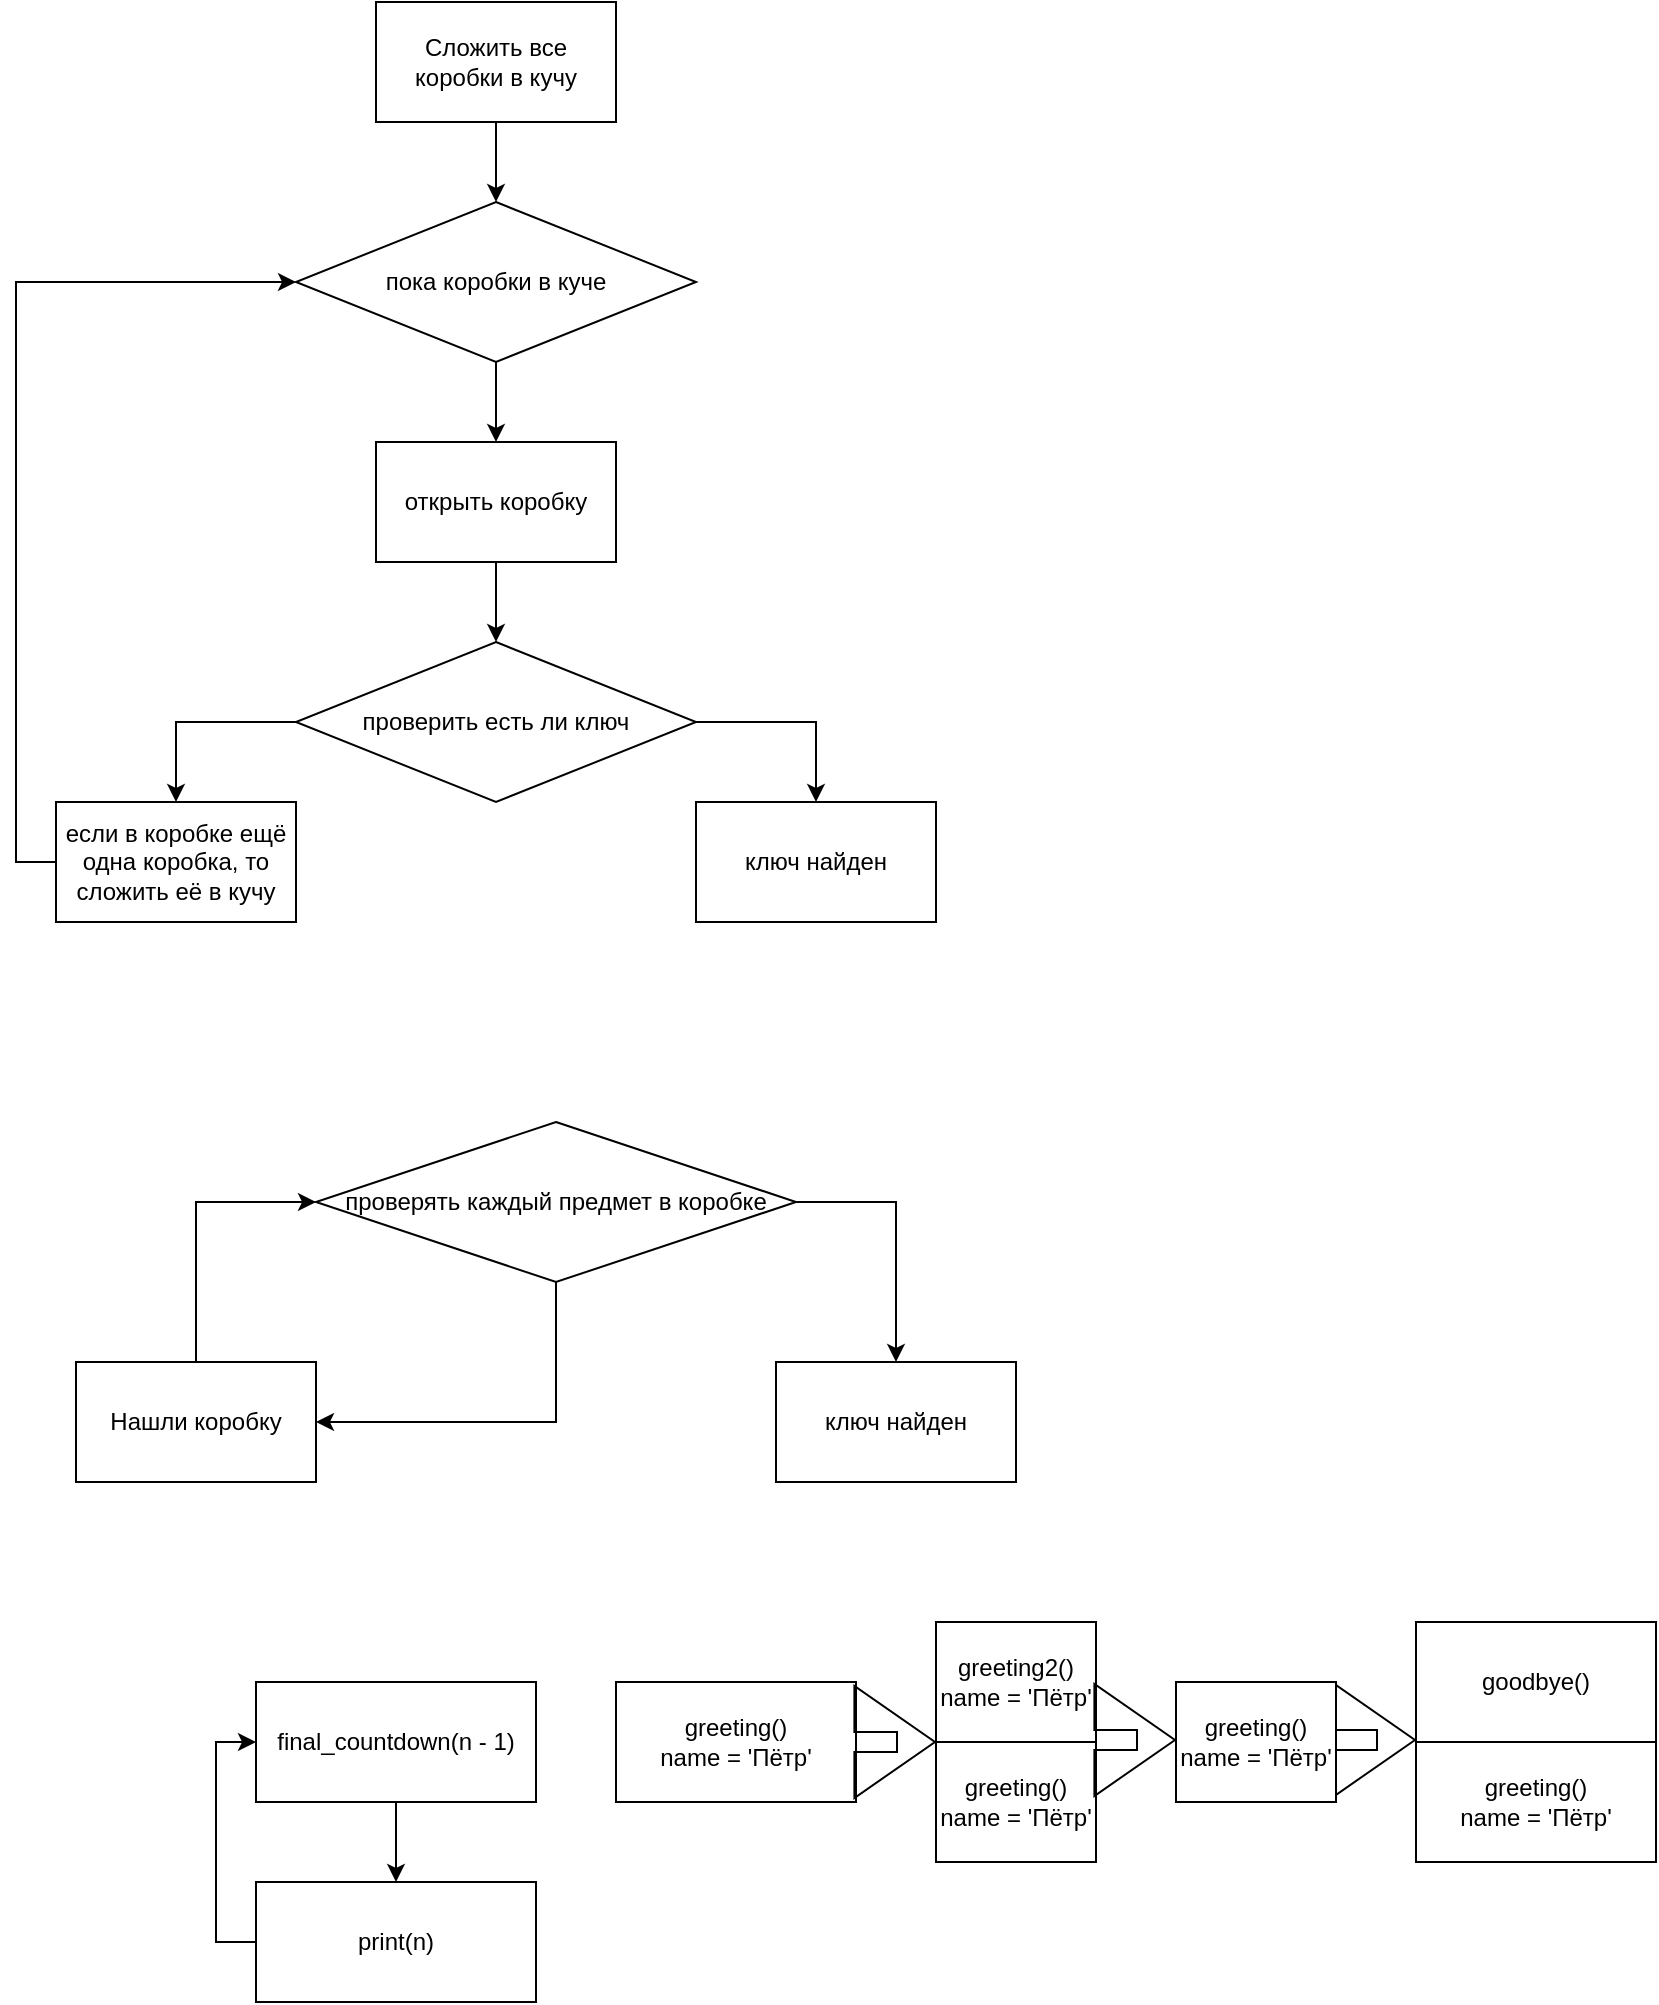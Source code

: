 <mxfile version="24.1.0" type="github">
  <diagram name="Страница — 1" id="tHdYpgybZVhcoXe7FhwP">
    <mxGraphModel dx="1435" dy="743" grid="1" gridSize="10" guides="1" tooltips="1" connect="1" arrows="1" fold="1" page="1" pageScale="1" pageWidth="827" pageHeight="1169" math="0" shadow="0">
      <root>
        <mxCell id="0" />
        <mxCell id="1" parent="0" />
        <mxCell id="ejNz4gjbycefuItpM3Nw-11" value="" style="edgeStyle=orthogonalEdgeStyle;rounded=0;orthogonalLoop=1;jettySize=auto;html=1;" edge="1" parent="1" source="ejNz4gjbycefuItpM3Nw-1" target="ejNz4gjbycefuItpM3Nw-2">
          <mxGeometry relative="1" as="geometry" />
        </mxCell>
        <mxCell id="ejNz4gjbycefuItpM3Nw-1" value="Сложить все коробки в кучу" style="rounded=0;whiteSpace=wrap;html=1;" vertex="1" parent="1">
          <mxGeometry x="230" y="120" width="120" height="60" as="geometry" />
        </mxCell>
        <mxCell id="ejNz4gjbycefuItpM3Nw-12" value="" style="edgeStyle=orthogonalEdgeStyle;rounded=0;orthogonalLoop=1;jettySize=auto;html=1;" edge="1" parent="1" source="ejNz4gjbycefuItpM3Nw-2" target="ejNz4gjbycefuItpM3Nw-3">
          <mxGeometry relative="1" as="geometry" />
        </mxCell>
        <mxCell id="ejNz4gjbycefuItpM3Nw-2" value="пока коробки в куче" style="rhombus;whiteSpace=wrap;html=1;" vertex="1" parent="1">
          <mxGeometry x="190" y="220" width="200" height="80" as="geometry" />
        </mxCell>
        <mxCell id="ejNz4gjbycefuItpM3Nw-13" value="" style="edgeStyle=orthogonalEdgeStyle;rounded=0;orthogonalLoop=1;jettySize=auto;html=1;" edge="1" parent="1" source="ejNz4gjbycefuItpM3Nw-3" target="ejNz4gjbycefuItpM3Nw-4">
          <mxGeometry relative="1" as="geometry" />
        </mxCell>
        <mxCell id="ejNz4gjbycefuItpM3Nw-3" value="открыть коробку" style="rounded=0;whiteSpace=wrap;html=1;" vertex="1" parent="1">
          <mxGeometry x="230" y="340" width="120" height="60" as="geometry" />
        </mxCell>
        <mxCell id="ejNz4gjbycefuItpM3Nw-6" style="edgeStyle=orthogonalEdgeStyle;rounded=0;orthogonalLoop=1;jettySize=auto;html=1;exitX=1;exitY=0.5;exitDx=0;exitDy=0;entryX=0.5;entryY=0;entryDx=0;entryDy=0;" edge="1" parent="1" source="ejNz4gjbycefuItpM3Nw-4" target="ejNz4gjbycefuItpM3Nw-5">
          <mxGeometry relative="1" as="geometry" />
        </mxCell>
        <mxCell id="ejNz4gjbycefuItpM3Nw-9" style="edgeStyle=orthogonalEdgeStyle;rounded=0;orthogonalLoop=1;jettySize=auto;html=1;exitX=0;exitY=0.5;exitDx=0;exitDy=0;entryX=0.5;entryY=0;entryDx=0;entryDy=0;" edge="1" parent="1" source="ejNz4gjbycefuItpM3Nw-4" target="ejNz4gjbycefuItpM3Nw-7">
          <mxGeometry relative="1" as="geometry" />
        </mxCell>
        <mxCell id="ejNz4gjbycefuItpM3Nw-4" value="проверить есть ли ключ" style="rhombus;whiteSpace=wrap;html=1;" vertex="1" parent="1">
          <mxGeometry x="190" y="440" width="200" height="80" as="geometry" />
        </mxCell>
        <mxCell id="ejNz4gjbycefuItpM3Nw-5" value="ключ найден" style="rounded=0;whiteSpace=wrap;html=1;" vertex="1" parent="1">
          <mxGeometry x="390" y="520" width="120" height="60" as="geometry" />
        </mxCell>
        <mxCell id="ejNz4gjbycefuItpM3Nw-10" style="edgeStyle=orthogonalEdgeStyle;rounded=0;orthogonalLoop=1;jettySize=auto;html=1;exitX=0;exitY=0.5;exitDx=0;exitDy=0;entryX=0;entryY=0.5;entryDx=0;entryDy=0;" edge="1" parent="1" source="ejNz4gjbycefuItpM3Nw-7" target="ejNz4gjbycefuItpM3Nw-2">
          <mxGeometry relative="1" as="geometry" />
        </mxCell>
        <mxCell id="ejNz4gjbycefuItpM3Nw-7" value="если в коробке ещё одна коробка, то сложить её в кучу" style="rounded=0;whiteSpace=wrap;html=1;" vertex="1" parent="1">
          <mxGeometry x="70" y="520" width="120" height="60" as="geometry" />
        </mxCell>
        <mxCell id="ejNz4gjbycefuItpM3Nw-17" style="edgeStyle=orthogonalEdgeStyle;rounded=0;orthogonalLoop=1;jettySize=auto;html=1;exitX=0.5;exitY=1;exitDx=0;exitDy=0;entryX=1;entryY=0.5;entryDx=0;entryDy=0;" edge="1" parent="1" source="ejNz4gjbycefuItpM3Nw-15" target="ejNz4gjbycefuItpM3Nw-16">
          <mxGeometry relative="1" as="geometry" />
        </mxCell>
        <mxCell id="ejNz4gjbycefuItpM3Nw-20" style="edgeStyle=orthogonalEdgeStyle;rounded=0;orthogonalLoop=1;jettySize=auto;html=1;exitX=1;exitY=0.5;exitDx=0;exitDy=0;entryX=0.5;entryY=0;entryDx=0;entryDy=0;" edge="1" parent="1" source="ejNz4gjbycefuItpM3Nw-15" target="ejNz4gjbycefuItpM3Nw-19">
          <mxGeometry relative="1" as="geometry" />
        </mxCell>
        <mxCell id="ejNz4gjbycefuItpM3Nw-15" value="проверять каждый предмет в коробке" style="rhombus;whiteSpace=wrap;html=1;" vertex="1" parent="1">
          <mxGeometry x="200" y="680" width="240" height="80" as="geometry" />
        </mxCell>
        <mxCell id="ejNz4gjbycefuItpM3Nw-18" style="edgeStyle=orthogonalEdgeStyle;rounded=0;orthogonalLoop=1;jettySize=auto;html=1;exitX=0.5;exitY=0;exitDx=0;exitDy=0;entryX=0;entryY=0.5;entryDx=0;entryDy=0;" edge="1" parent="1" source="ejNz4gjbycefuItpM3Nw-16" target="ejNz4gjbycefuItpM3Nw-15">
          <mxGeometry relative="1" as="geometry" />
        </mxCell>
        <mxCell id="ejNz4gjbycefuItpM3Nw-16" value="Нашли коробку" style="rounded=0;whiteSpace=wrap;html=1;" vertex="1" parent="1">
          <mxGeometry x="80" y="800" width="120" height="60" as="geometry" />
        </mxCell>
        <mxCell id="ejNz4gjbycefuItpM3Nw-19" value="ключ найден" style="rounded=0;whiteSpace=wrap;html=1;" vertex="1" parent="1">
          <mxGeometry x="430" y="800" width="120" height="60" as="geometry" />
        </mxCell>
        <mxCell id="ejNz4gjbycefuItpM3Nw-23" value="" style="edgeStyle=orthogonalEdgeStyle;rounded=0;orthogonalLoop=1;jettySize=auto;html=1;" edge="1" parent="1" source="ejNz4gjbycefuItpM3Nw-21" target="ejNz4gjbycefuItpM3Nw-22">
          <mxGeometry relative="1" as="geometry" />
        </mxCell>
        <mxCell id="ejNz4gjbycefuItpM3Nw-21" value="final_countdown(n - 1)" style="rounded=0;whiteSpace=wrap;html=1;" vertex="1" parent="1">
          <mxGeometry x="170" y="960" width="140" height="60" as="geometry" />
        </mxCell>
        <mxCell id="ejNz4gjbycefuItpM3Nw-24" style="edgeStyle=orthogonalEdgeStyle;rounded=0;orthogonalLoop=1;jettySize=auto;html=1;exitX=0;exitY=0.5;exitDx=0;exitDy=0;entryX=0;entryY=0.5;entryDx=0;entryDy=0;" edge="1" parent="1" source="ejNz4gjbycefuItpM3Nw-22" target="ejNz4gjbycefuItpM3Nw-21">
          <mxGeometry relative="1" as="geometry" />
        </mxCell>
        <mxCell id="ejNz4gjbycefuItpM3Nw-22" value="print(n)" style="rounded=0;whiteSpace=wrap;html=1;" vertex="1" parent="1">
          <mxGeometry x="170" y="1060" width="140" height="60" as="geometry" />
        </mxCell>
        <mxCell id="ejNz4gjbycefuItpM3Nw-25" value="greeting()&lt;div&gt;name = &#39;Пётр&#39;&lt;/div&gt;" style="rounded=0;whiteSpace=wrap;html=1;" vertex="1" parent="1">
          <mxGeometry x="510" y="990" width="80" height="60" as="geometry" />
        </mxCell>
        <mxCell id="ejNz4gjbycefuItpM3Nw-26" value="greeting2()&lt;div&gt;name = &#39;Пётр&#39;&lt;/div&gt;" style="rounded=0;whiteSpace=wrap;html=1;" vertex="1" parent="1">
          <mxGeometry x="510" y="930" width="80" height="60" as="geometry" />
        </mxCell>
        <mxCell id="ejNz4gjbycefuItpM3Nw-29" value="greeting()&lt;div&gt;name = &#39;Пётр&#39;&lt;/div&gt;" style="rounded=0;whiteSpace=wrap;html=1;" vertex="1" parent="1">
          <mxGeometry x="750" y="990" width="120" height="60" as="geometry" />
        </mxCell>
        <mxCell id="ejNz4gjbycefuItpM3Nw-30" value="goodbye()" style="rounded=0;whiteSpace=wrap;html=1;" vertex="1" parent="1">
          <mxGeometry x="750" y="930" width="120" height="60" as="geometry" />
        </mxCell>
        <mxCell id="ejNz4gjbycefuItpM3Nw-31" value="" style="shape=flexArrow;endArrow=classic;html=1;rounded=0;endWidth=45;endSize=13.1;" edge="1" parent="1">
          <mxGeometry width="50" height="50" relative="1" as="geometry">
            <mxPoint x="730" y="989" as="sourcePoint" />
            <mxPoint x="750" y="989" as="targetPoint" />
          </mxGeometry>
        </mxCell>
        <mxCell id="ejNz4gjbycefuItpM3Nw-32" value="greeting()&lt;div&gt;name = &#39;Пётр&#39;&lt;/div&gt;" style="rounded=0;whiteSpace=wrap;html=1;" vertex="1" parent="1">
          <mxGeometry x="350" y="960" width="120" height="60" as="geometry" />
        </mxCell>
        <mxCell id="ejNz4gjbycefuItpM3Nw-34" value="" style="shape=flexArrow;endArrow=classic;html=1;rounded=0;endWidth=45;endSize=13.1;" edge="1" parent="1">
          <mxGeometry width="50" height="50" relative="1" as="geometry">
            <mxPoint x="490" y="990" as="sourcePoint" />
            <mxPoint x="510" y="990" as="targetPoint" />
          </mxGeometry>
        </mxCell>
        <mxCell id="ejNz4gjbycefuItpM3Nw-35" value="greeting()&lt;div&gt;name = &#39;Пётр&#39;&lt;/div&gt;" style="rounded=0;whiteSpace=wrap;html=1;" vertex="1" parent="1">
          <mxGeometry x="630" y="960" width="80" height="60" as="geometry" />
        </mxCell>
        <mxCell id="ejNz4gjbycefuItpM3Nw-36" value="" style="shape=flexArrow;endArrow=classic;html=1;rounded=0;endWidth=45;endSize=13.1;" edge="1" parent="1">
          <mxGeometry width="50" height="50" relative="1" as="geometry">
            <mxPoint x="610" y="989" as="sourcePoint" />
            <mxPoint x="630" y="989" as="targetPoint" />
          </mxGeometry>
        </mxCell>
      </root>
    </mxGraphModel>
  </diagram>
</mxfile>
